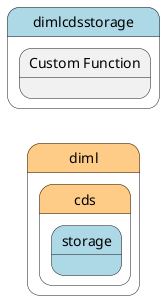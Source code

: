 @startuml
left to right direction


state "diml" as diml #ffcc88 {
state "cds" as dimlcds #ffcc88 {
state "storage" as dimlcdsstorage #lightblue {
}
}
}


state "dimlcdsstorage" as pstatename #lightblue {
    state "Custom Function" as storagefunction {
    }
}





@enduml
